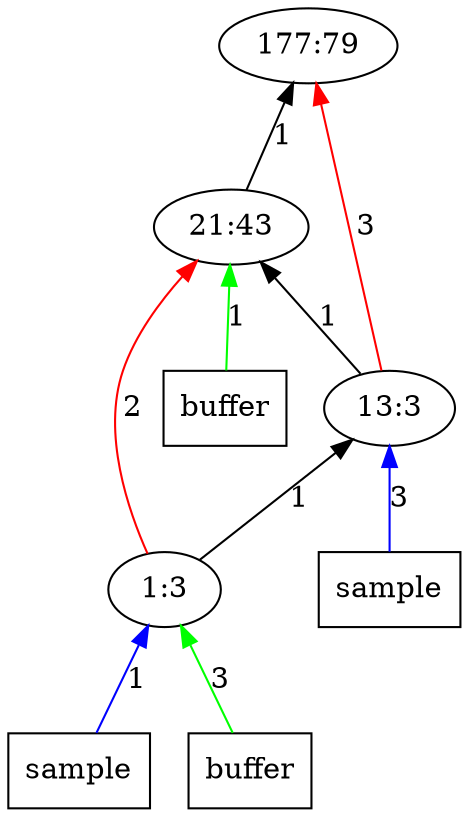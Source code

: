 digraph Tree{
	rankdir="BT"
	1 [label = "177:79"];
	2 -> 1 [label = "1", color = "black"];
	x22 -> 2 [label = "1", color = "green"];
	x22 [label = "buffer", shape = "box"];
	2 [label = "21:43"];
	3 -> 1 [label = "3", color = "red"];
	3 -> 2 [label = "1", color = "black"];
	x31 -> 3 [label = "3", color = "blue"];
	x31 [label = "sample", shape = "box"];
	3 [label = "13:3"];
	4 -> 3 [label = "1", color = "black"];
	4 -> 2 [label = "2", color = "red"];
	x41 -> 4 [label = "1", color = "blue"];
	x41 [label = "sample", shape = "box"];
	x42 -> 4 [label = "3", color = "green"];
	x42 [label = "buffer", shape = "box"];
	4 [label = "1:3"];
}

